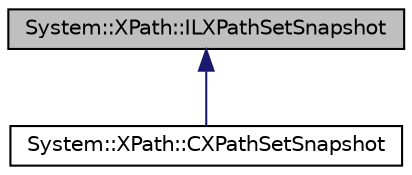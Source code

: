 digraph G
{
  edge [fontname="Helvetica",fontsize="10",labelfontname="Helvetica",labelfontsize="10"];
  node [fontname="Helvetica",fontsize="10",shape=record];
  Node1 [label="System::XPath::ILXPathSetSnapshot",height=0.2,width=0.4,color="black", fillcolor="grey75", style="filled" fontcolor="black"];
  Node1 -> Node2 [dir="back",color="midnightblue",fontsize="10",style="solid",fontname="Helvetica"];
  Node2 [label="System::XPath::CXPathSetSnapshot",height=0.2,width=0.4,color="black", fillcolor="white", style="filled",URL="$class_system_1_1_x_path_1_1_c_x_path_set_snapshot.html"];
}
